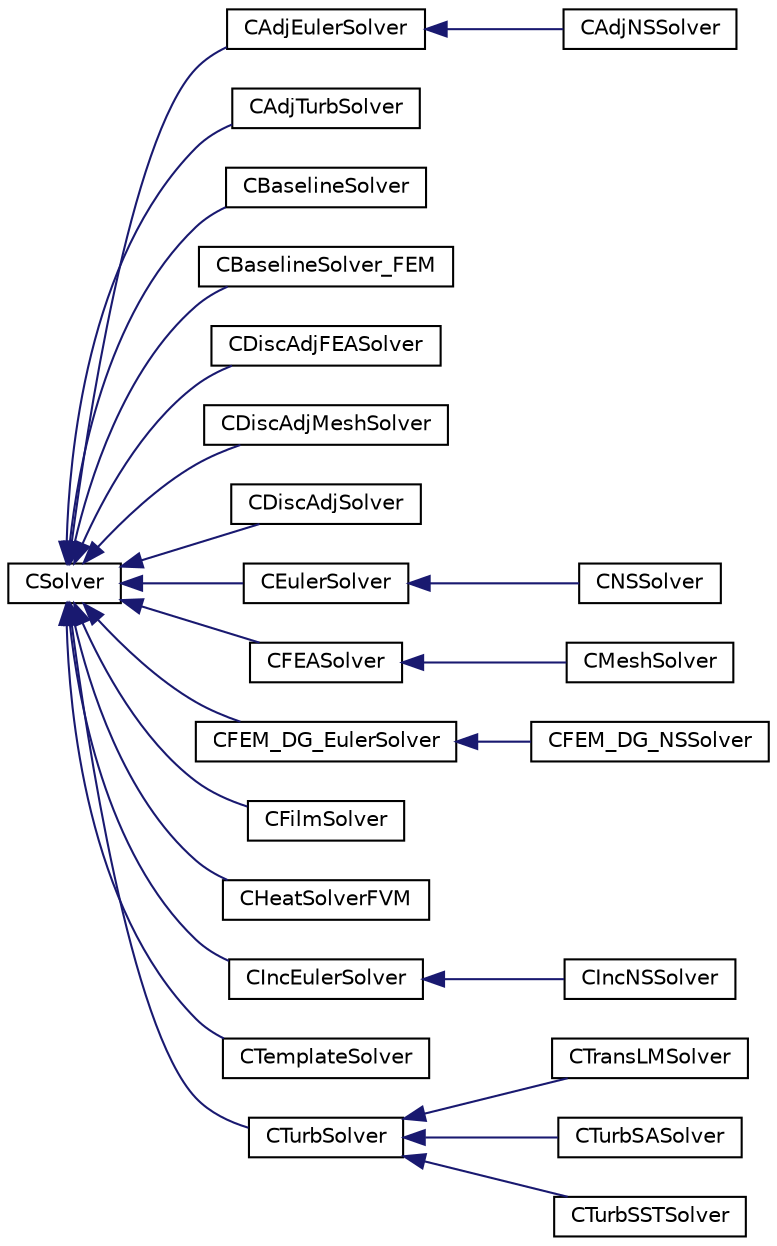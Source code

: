 digraph "Graphical Class Hierarchy"
{
  edge [fontname="Helvetica",fontsize="10",labelfontname="Helvetica",labelfontsize="10"];
  node [fontname="Helvetica",fontsize="10",shape=record];
  rankdir="LR";
  Node0 [label="CSolver",height=0.2,width=0.4,color="black", fillcolor="white", style="filled",URL="$class_c_solver.html",tooltip="Main class for defining the PDE solution, it requires a child class for each particular solver (Euler..."];
  Node0 -> Node1 [dir="back",color="midnightblue",fontsize="10",style="solid",fontname="Helvetica"];
  Node1 [label="CAdjEulerSolver",height=0.2,width=0.4,color="black", fillcolor="white", style="filled",URL="$class_c_adj_euler_solver.html",tooltip="Main class for defining the Euler&#39;s adjoint flow solver. "];
  Node1 -> Node2 [dir="back",color="midnightblue",fontsize="10",style="solid",fontname="Helvetica"];
  Node2 [label="CAdjNSSolver",height=0.2,width=0.4,color="black", fillcolor="white", style="filled",URL="$class_c_adj_n_s_solver.html",tooltip="Main class for defining the Navier-Stokes&#39; adjoint flow solver. "];
  Node0 -> Node3 [dir="back",color="midnightblue",fontsize="10",style="solid",fontname="Helvetica"];
  Node3 [label="CAdjTurbSolver",height=0.2,width=0.4,color="black", fillcolor="white", style="filled",URL="$class_c_adj_turb_solver.html",tooltip="Main class for defining the adjoint turbulence model solver. "];
  Node0 -> Node4 [dir="back",color="midnightblue",fontsize="10",style="solid",fontname="Helvetica"];
  Node4 [label="CBaselineSolver",height=0.2,width=0.4,color="black", fillcolor="white", style="filled",URL="$class_c_baseline_solver.html",tooltip="Main class for defining a baseline solution from a restart file (for output). "];
  Node0 -> Node5 [dir="back",color="midnightblue",fontsize="10",style="solid",fontname="Helvetica"];
  Node5 [label="CBaselineSolver_FEM",height=0.2,width=0.4,color="black", fillcolor="white", style="filled",URL="$class_c_baseline_solver___f_e_m.html",tooltip="Main class for defining a baseline solution from a restart file for the DG-FEM solver output..."];
  Node0 -> Node6 [dir="back",color="midnightblue",fontsize="10",style="solid",fontname="Helvetica"];
  Node6 [label="CDiscAdjFEASolver",height=0.2,width=0.4,color="black", fillcolor="white", style="filled",URL="$class_c_disc_adj_f_e_a_solver.html",tooltip="Main class for defining the discrete adjoint solver for FE structural problems. "];
  Node0 -> Node7 [dir="back",color="midnightblue",fontsize="10",style="solid",fontname="Helvetica"];
  Node7 [label="CDiscAdjMeshSolver",height=0.2,width=0.4,color="black", fillcolor="white", style="filled",URL="$class_c_disc_adj_mesh_solver.html",tooltip="Main class for defining the discrete adjoint solver for mesh deformation problems. "];
  Node0 -> Node8 [dir="back",color="midnightblue",fontsize="10",style="solid",fontname="Helvetica"];
  Node8 [label="CDiscAdjSolver",height=0.2,width=0.4,color="black", fillcolor="white", style="filled",URL="$class_c_disc_adj_solver.html",tooltip="Main class for defining the discrete adjoint solver. "];
  Node0 -> Node9 [dir="back",color="midnightblue",fontsize="10",style="solid",fontname="Helvetica"];
  Node9 [label="CEulerSolver",height=0.2,width=0.4,color="black", fillcolor="white", style="filled",URL="$class_c_euler_solver.html",tooltip="Main class for defining the Euler&#39;s flow solver. "];
  Node9 -> Node10 [dir="back",color="midnightblue",fontsize="10",style="solid",fontname="Helvetica"];
  Node10 [label="CNSSolver",height=0.2,width=0.4,color="black", fillcolor="white", style="filled",URL="$class_c_n_s_solver.html",tooltip="Main class for defining the Navier-Stokes flow solver. "];
  Node0 -> Node11 [dir="back",color="midnightblue",fontsize="10",style="solid",fontname="Helvetica"];
  Node11 [label="CFEASolver",height=0.2,width=0.4,color="black", fillcolor="white", style="filled",URL="$class_c_f_e_a_solver.html",tooltip="Main class for defining a FEM solver for elastic structural problems. "];
  Node11 -> Node12 [dir="back",color="midnightblue",fontsize="10",style="solid",fontname="Helvetica"];
  Node12 [label="CMeshSolver",height=0.2,width=0.4,color="black", fillcolor="white", style="filled",URL="$class_c_mesh_solver.html"];
  Node0 -> Node13 [dir="back",color="midnightblue",fontsize="10",style="solid",fontname="Helvetica"];
  Node13 [label="CFEM_DG_EulerSolver",height=0.2,width=0.4,color="black", fillcolor="white", style="filled",URL="$class_c_f_e_m___d_g___euler_solver.html",tooltip="Main class for defining the Euler Discontinuous Galerkin finite element flow solver. "];
  Node13 -> Node14 [dir="back",color="midnightblue",fontsize="10",style="solid",fontname="Helvetica"];
  Node14 [label="CFEM_DG_NSSolver",height=0.2,width=0.4,color="black", fillcolor="white", style="filled",URL="$class_c_f_e_m___d_g___n_s_solver.html",tooltip="Main class for defining the Navier-Stokes Discontinuous Galerkin finite element flow solver..."];
  Node0 -> Node15 [dir="back",color="midnightblue",fontsize="10",style="solid",fontname="Helvetica"];
  Node15 [label="CFilmSolver",height=0.2,width=0.4,color="black", fillcolor="white", style="filled",URL="$class_c_film_solver.html"];
  Node0 -> Node16 [dir="back",color="midnightblue",fontsize="10",style="solid",fontname="Helvetica"];
  Node16 [label="CHeatSolverFVM",height=0.2,width=0.4,color="black", fillcolor="white", style="filled",URL="$class_c_heat_solver_f_v_m.html",tooltip="Main class for defining the finite-volume heat solver. "];
  Node0 -> Node17 [dir="back",color="midnightblue",fontsize="10",style="solid",fontname="Helvetica"];
  Node17 [label="CIncEulerSolver",height=0.2,width=0.4,color="black", fillcolor="white", style="filled",URL="$class_c_inc_euler_solver.html",tooltip="Main class for defining the incompressible Euler flow solver. "];
  Node17 -> Node18 [dir="back",color="midnightblue",fontsize="10",style="solid",fontname="Helvetica"];
  Node18 [label="CIncNSSolver",height=0.2,width=0.4,color="black", fillcolor="white", style="filled",URL="$class_c_inc_n_s_solver.html",tooltip="Main class for defining the incompressible Navier-Stokes flow solver. "];
  Node0 -> Node19 [dir="back",color="midnightblue",fontsize="10",style="solid",fontname="Helvetica"];
  Node19 [label="CTemplateSolver",height=0.2,width=0.4,color="black", fillcolor="white", style="filled",URL="$class_c_template_solver.html",tooltip="Main class for defining the template model solver. "];
  Node0 -> Node20 [dir="back",color="midnightblue",fontsize="10",style="solid",fontname="Helvetica"];
  Node20 [label="CTurbSolver",height=0.2,width=0.4,color="black", fillcolor="white", style="filled",URL="$class_c_turb_solver.html",tooltip="Main class for defining the turbulence model solver. "];
  Node20 -> Node21 [dir="back",color="midnightblue",fontsize="10",style="solid",fontname="Helvetica"];
  Node21 [label="CTransLMSolver",height=0.2,width=0.4,color="black", fillcolor="white", style="filled",URL="$class_c_trans_l_m_solver.html",tooltip="Main class for defining the turbulence model solver. "];
  Node20 -> Node22 [dir="back",color="midnightblue",fontsize="10",style="solid",fontname="Helvetica"];
  Node22 [label="CTurbSASolver",height=0.2,width=0.4,color="black", fillcolor="white", style="filled",URL="$class_c_turb_s_a_solver.html",tooltip="Main class for defining the turbulence model solver. "];
  Node20 -> Node23 [dir="back",color="midnightblue",fontsize="10",style="solid",fontname="Helvetica"];
  Node23 [label="CTurbSSTSolver",height=0.2,width=0.4,color="black", fillcolor="white", style="filled",URL="$class_c_turb_s_s_t_solver.html",tooltip="Main class for defining the turbulence model solver. "];
}
